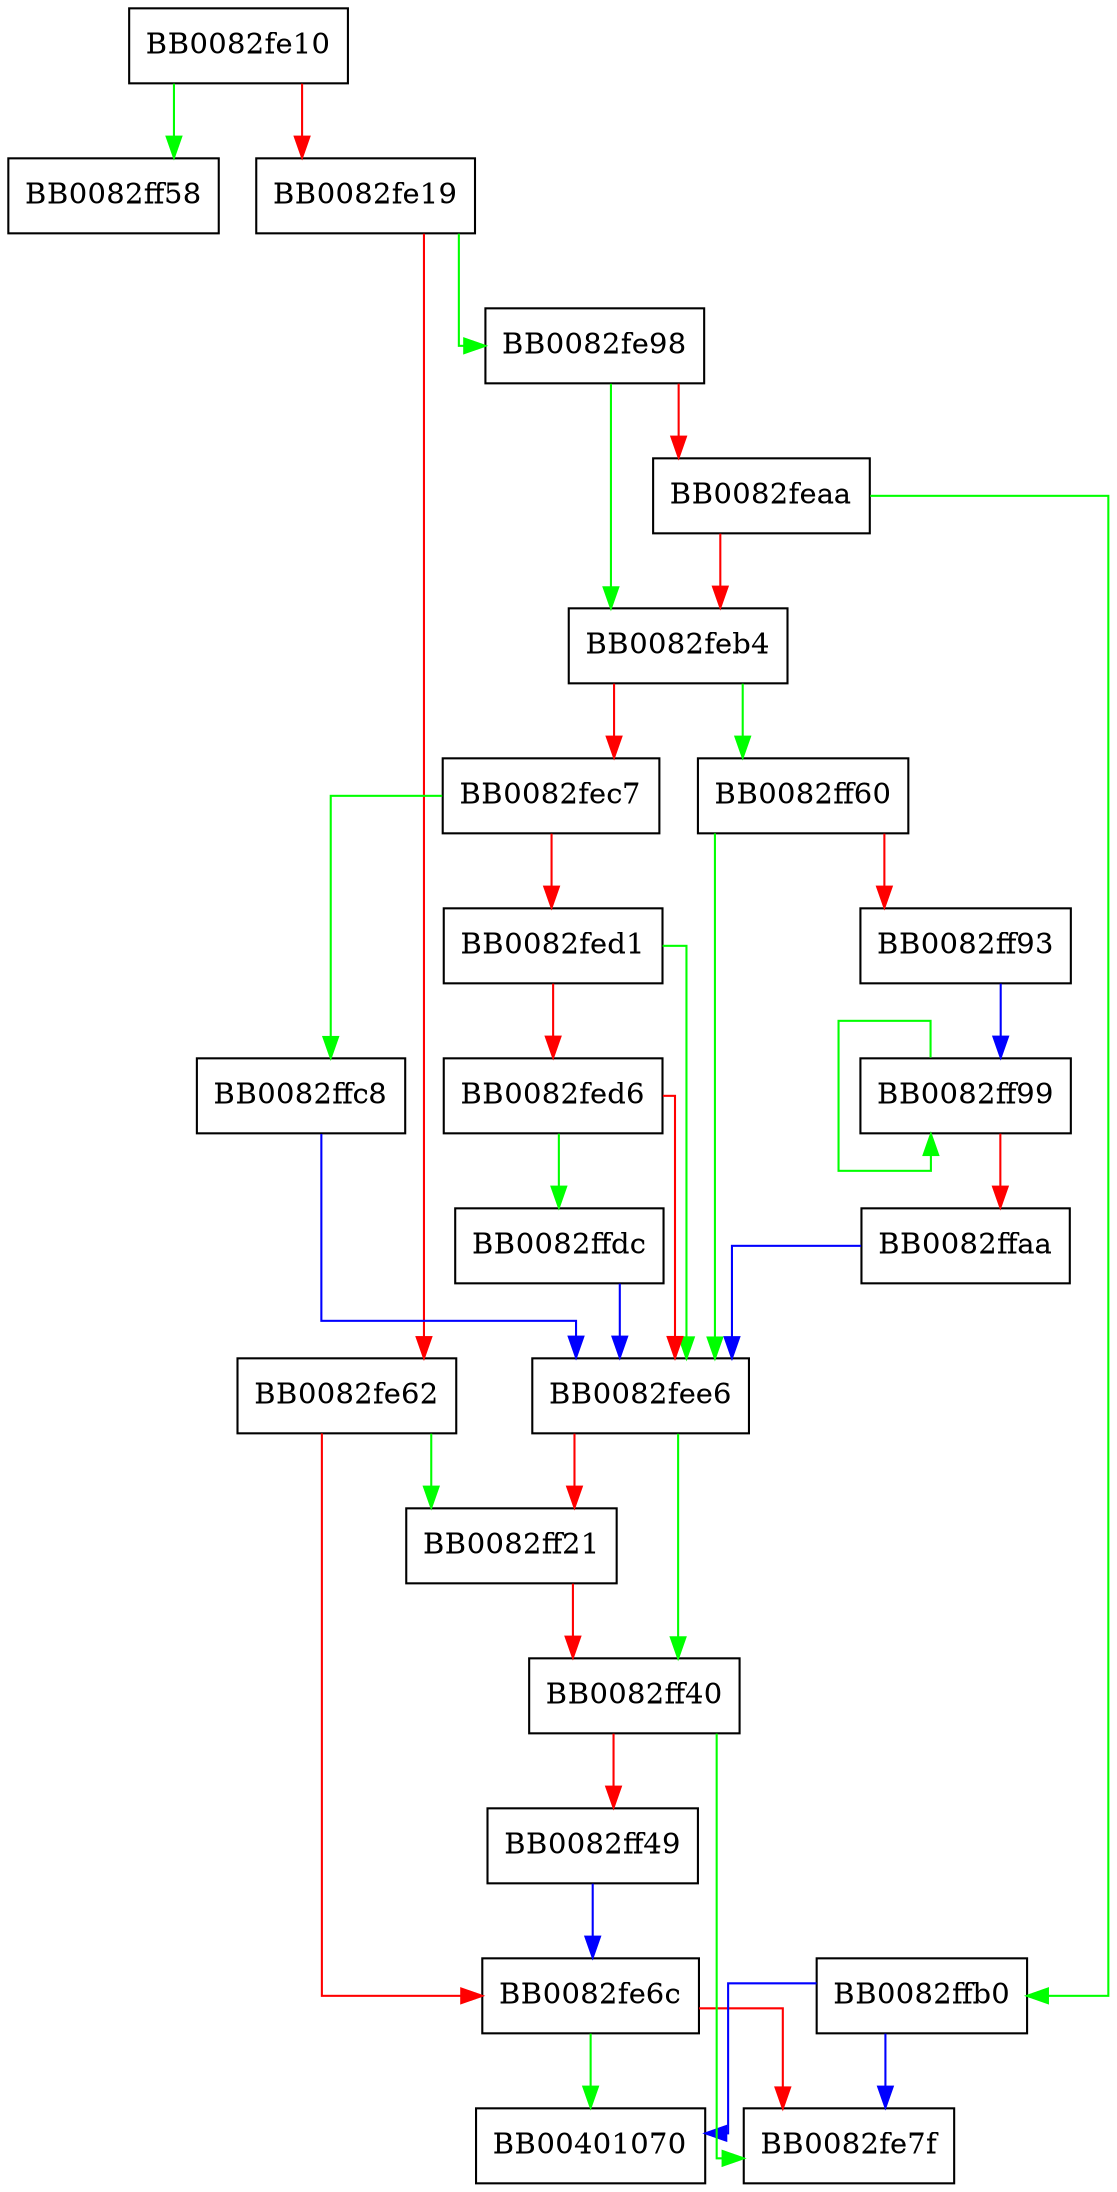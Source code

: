 digraph RIPEMD160_Update {
  node [shape="box"];
  graph [splines=ortho];
  BB0082fe10 -> BB0082ff58 [color="green"];
  BB0082fe10 -> BB0082fe19 [color="red"];
  BB0082fe19 -> BB0082fe98 [color="green"];
  BB0082fe19 -> BB0082fe62 [color="red"];
  BB0082fe62 -> BB0082ff21 [color="green"];
  BB0082fe62 -> BB0082fe6c [color="red"];
  BB0082fe6c -> BB00401070 [color="green"];
  BB0082fe6c -> BB0082fe7f [color="red"];
  BB0082fe98 -> BB0082feb4 [color="green"];
  BB0082fe98 -> BB0082feaa [color="red"];
  BB0082feaa -> BB0082ffb0 [color="green"];
  BB0082feaa -> BB0082feb4 [color="red"];
  BB0082feb4 -> BB0082ff60 [color="green"];
  BB0082feb4 -> BB0082fec7 [color="red"];
  BB0082fec7 -> BB0082ffc8 [color="green"];
  BB0082fec7 -> BB0082fed1 [color="red"];
  BB0082fed1 -> BB0082fee6 [color="green"];
  BB0082fed1 -> BB0082fed6 [color="red"];
  BB0082fed6 -> BB0082ffdc [color="green"];
  BB0082fed6 -> BB0082fee6 [color="red"];
  BB0082fee6 -> BB0082ff40 [color="green"];
  BB0082fee6 -> BB0082ff21 [color="red"];
  BB0082ff21 -> BB0082ff40 [color="red"];
  BB0082ff40 -> BB0082fe7f [color="green"];
  BB0082ff40 -> BB0082ff49 [color="red"];
  BB0082ff49 -> BB0082fe6c [color="blue"];
  BB0082ff60 -> BB0082fee6 [color="green"];
  BB0082ff60 -> BB0082ff93 [color="red"];
  BB0082ff93 -> BB0082ff99 [color="blue"];
  BB0082ff99 -> BB0082ff99 [color="green"];
  BB0082ff99 -> BB0082ffaa [color="red"];
  BB0082ffaa -> BB0082fee6 [color="blue"];
  BB0082ffb0 -> BB00401070 [color="blue"];
  BB0082ffb0 -> BB0082fe7f [color="blue"];
  BB0082ffc8 -> BB0082fee6 [color="blue"];
  BB0082ffdc -> BB0082fee6 [color="blue"];
}